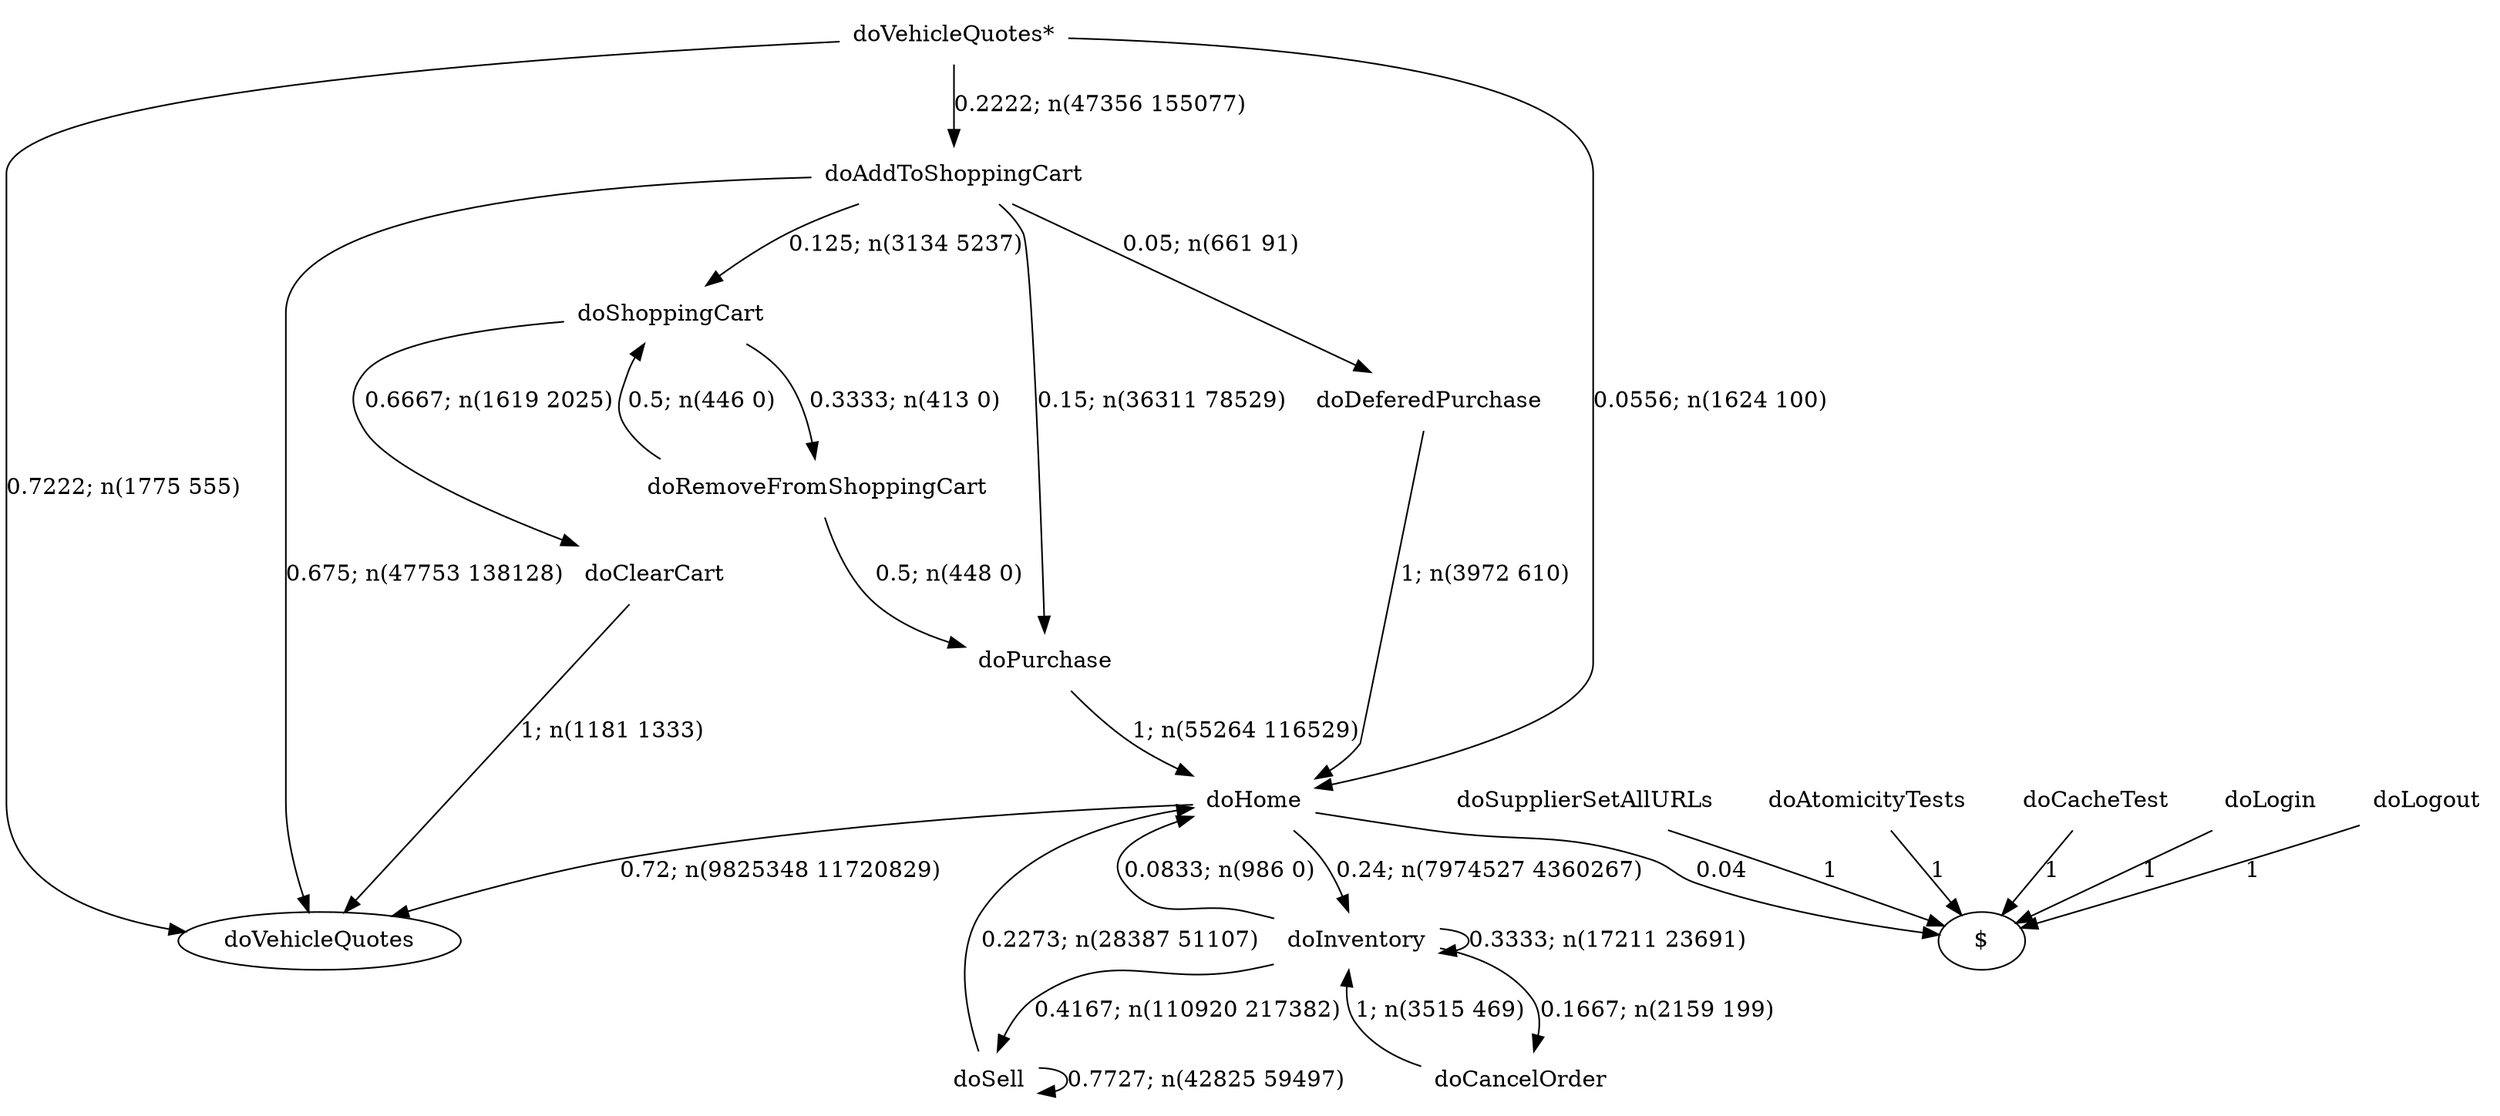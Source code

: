 digraph G {"doVehicleQuotes*" [label="doVehicleQuotes*",shape=none];"doSupplierSetAllURLs" [label="doSupplierSetAllURLs",shape=none];"doAtomicityTests" [label="doAtomicityTests",shape=none];"doCacheTest" [label="doCacheTest",shape=none];"doLogin" [label="doLogin",shape=none];"doAddToShoppingCart" [label="doAddToShoppingCart",shape=none];"doDeferedPurchase" [label="doDeferedPurchase",shape=none];"doHome" [label="doHome",shape=none];"doShoppingCart" [label="doShoppingCart",shape=none];"doClearCart" [label="doClearCart",shape=none];"doPurchase" [label="doPurchase",shape=none];"doInventory" [label="doInventory",shape=none];"doSell" [label="doSell",shape=none];"doLogout" [label="doLogout",shape=none];"doCancelOrder" [label="doCancelOrder",shape=none];"doRemoveFromShoppingCart" [label="doRemoveFromShoppingCart",shape=none];"doVehicleQuotes*"->"doVehicleQuotes" [style=solid,label="0.7222; n(1775 555)"];"doVehicleQuotes*"->"doAddToShoppingCart" [style=solid,label="0.2222; n(47356 155077)"];"doVehicleQuotes*"->"doHome" [style=solid,label="0.0556; n(1624 100)"];"doSupplierSetAllURLs"->"$" [style=solid,label="1"];"doAtomicityTests"->"$" [style=solid,label="1"];"doCacheTest"->"$" [style=solid,label="1"];"doLogin"->"$" [style=solid,label="1"];"doAddToShoppingCart"->"doVehicleQuotes" [style=solid,label="0.675; n(47753 138128)"];"doAddToShoppingCart"->"doDeferedPurchase" [style=solid,label="0.05; n(661 91)"];"doAddToShoppingCart"->"doShoppingCart" [style=solid,label="0.125; n(3134 5237)"];"doAddToShoppingCart"->"doPurchase" [style=solid,label="0.15; n(36311 78529)"];"doDeferedPurchase"->"doHome" [style=solid,label="1; n(3972 610)"];"doHome"->"doVehicleQuotes" [style=solid,label="0.72; n(9825348 11720829)"];"doHome"->"doInventory" [style=solid,label="0.24; n(7974527 4360267)"];"doHome"->"$" [style=solid,label="0.04"];"doShoppingCart"->"doClearCart" [style=solid,label="0.6667; n(1619 2025)"];"doShoppingCart"->"doRemoveFromShoppingCart" [style=solid,label="0.3333; n(413 0)"];"doClearCart"->"doVehicleQuotes" [style=solid,label="1; n(1181 1333)"];"doPurchase"->"doHome" [style=solid,label="1; n(55264 116529)"];"doInventory"->"doHome" [style=solid,label="0.0833; n(986 0)"];"doInventory"->"doInventory" [style=solid,label="0.3333; n(17211 23691)"];"doInventory"->"doSell" [style=solid,label="0.4167; n(110920 217382)"];"doInventory"->"doCancelOrder" [style=solid,label="0.1667; n(2159 199)"];"doSell"->"doHome" [style=solid,label="0.2273; n(28387 51107)"];"doSell"->"doSell" [style=solid,label="0.7727; n(42825 59497)"];"doLogout"->"$" [style=solid,label="1"];"doCancelOrder"->"doInventory" [style=solid,label="1; n(3515 469)"];"doRemoveFromShoppingCart"->"doShoppingCart" [style=solid,label="0.5; n(446 0)"];"doRemoveFromShoppingCart"->"doPurchase" [style=solid,label="0.5; n(448 0)"];}